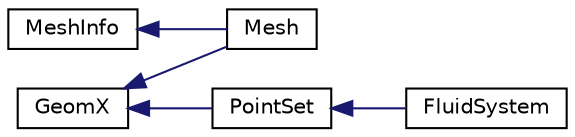 digraph "Graphical Class Hierarchy"
{
  edge [fontname="Helvetica",fontsize="10",labelfontname="Helvetica",labelfontsize="10"];
  node [fontname="Helvetica",fontsize="10",shape=record];
  rankdir="LR";
  Node1 [label="GeomX",height=0.2,width=0.4,color="black", fillcolor="white", style="filled",URL="$class_geom_x.html"];
  Node1 -> Node2 [dir="back",color="midnightblue",fontsize="10",style="solid",fontname="Helvetica"];
  Node2 [label="Mesh",height=0.2,width=0.4,color="black", fillcolor="white", style="filled",URL="$class_mesh.html"];
  Node1 -> Node3 [dir="back",color="midnightblue",fontsize="10",style="solid",fontname="Helvetica"];
  Node3 [label="PointSet",height=0.2,width=0.4,color="black", fillcolor="white", style="filled",URL="$class_point_set.html"];
  Node3 -> Node4 [dir="back",color="midnightblue",fontsize="10",style="solid",fontname="Helvetica"];
  Node4 [label="FluidSystem",height=0.2,width=0.4,color="black", fillcolor="white", style="filled",URL="$class_fluid_system.html"];
  Node5 [label="MeshInfo",height=0.2,width=0.4,color="black", fillcolor="white", style="filled",URL="$class_mesh_info.html"];
  Node5 -> Node2 [dir="back",color="midnightblue",fontsize="10",style="solid",fontname="Helvetica"];
}
